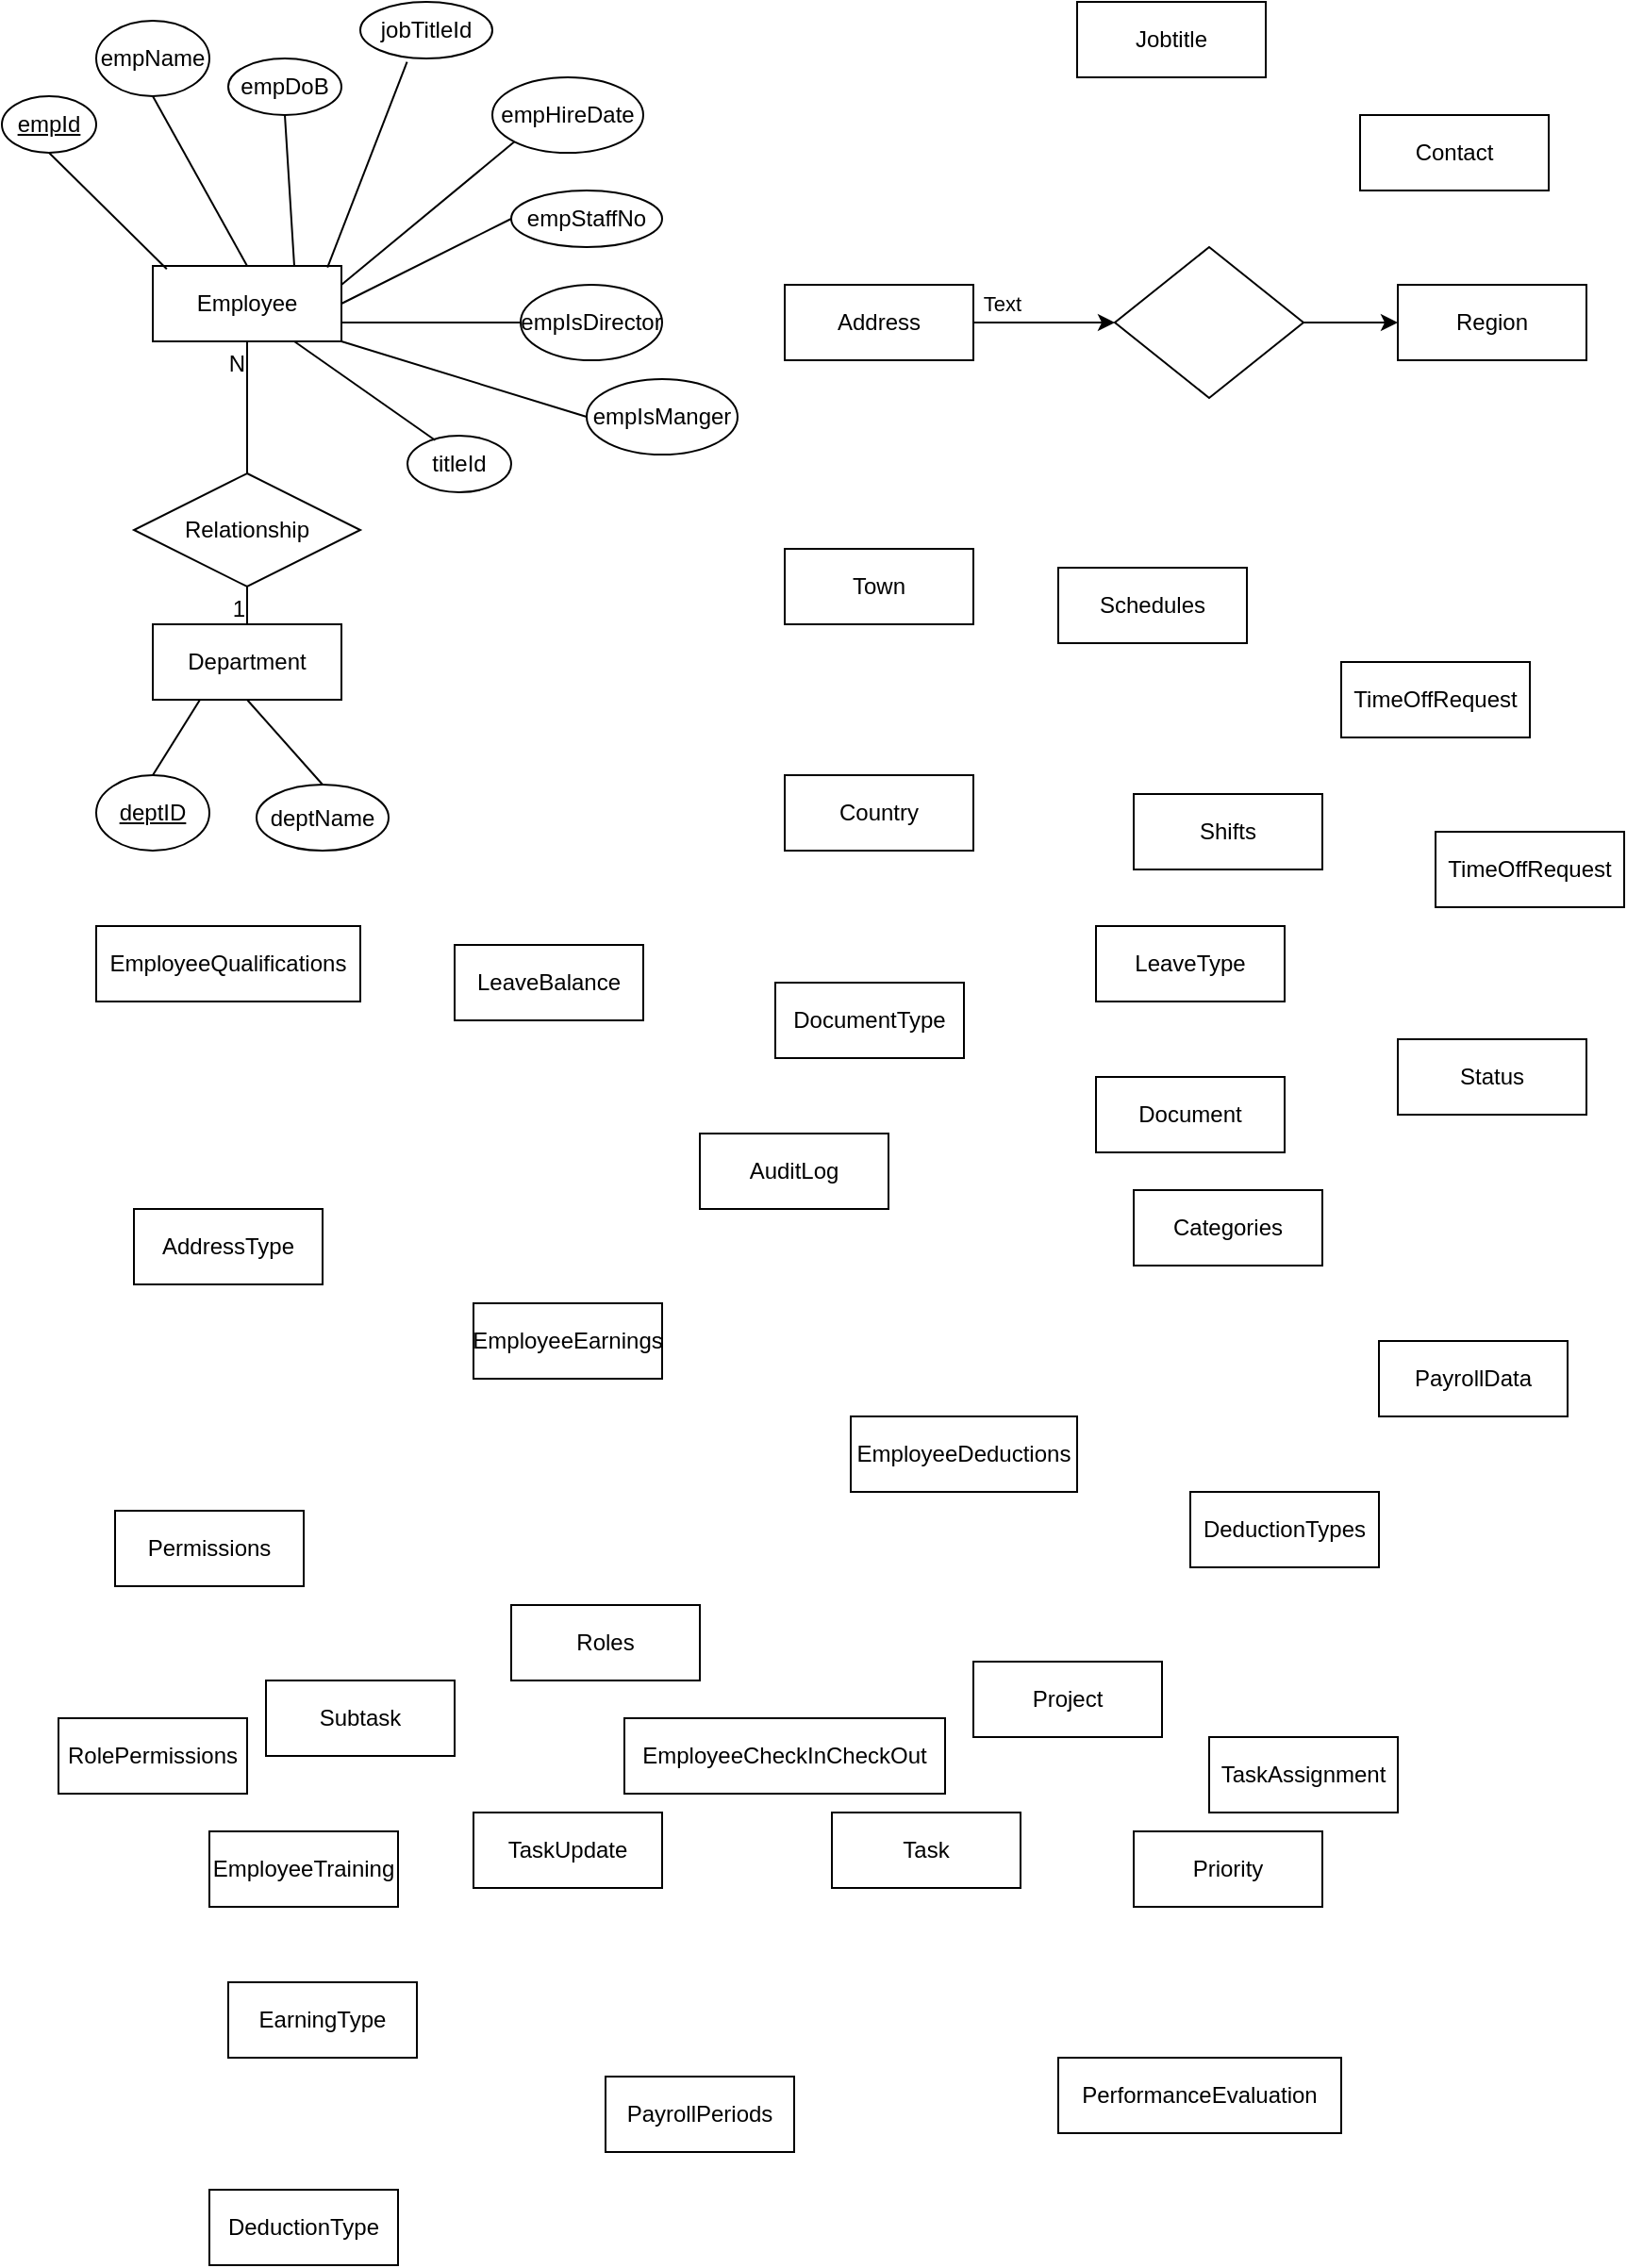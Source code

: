 <mxfile version="24.0.7" type="github">
  <diagram id="R2lEEEUBdFMjLlhIrx00" name="Page-1">
    <mxGraphModel dx="885" dy="535" grid="1" gridSize="10" guides="1" tooltips="1" connect="1" arrows="1" fold="1" page="1" pageScale="1" pageWidth="1100" pageHeight="850" math="0" shadow="0" extFonts="Permanent Marker^https://fonts.googleapis.com/css?family=Permanent+Marker">
      <root>
        <mxCell id="0" />
        <mxCell id="1" parent="0" />
        <mxCell id="jvm0_4f4kA9kSQbvEdQE-1" value="Employee" style="whiteSpace=wrap;html=1;align=center;" vertex="1" parent="1">
          <mxGeometry x="90" y="160" width="100" height="40" as="geometry" />
        </mxCell>
        <mxCell id="jvm0_4f4kA9kSQbvEdQE-2" value="Department" style="whiteSpace=wrap;html=1;align=center;" vertex="1" parent="1">
          <mxGeometry x="90" y="350" width="100" height="40" as="geometry" />
        </mxCell>
        <mxCell id="jvm0_4f4kA9kSQbvEdQE-3" value="Relationship" style="shape=rhombus;perimeter=rhombusPerimeter;whiteSpace=wrap;html=1;align=center;" vertex="1" parent="1">
          <mxGeometry x="80" y="270" width="120" height="60" as="geometry" />
        </mxCell>
        <mxCell id="jvm0_4f4kA9kSQbvEdQE-4" value="" style="endArrow=none;html=1;rounded=0;exitX=0.5;exitY=1;exitDx=0;exitDy=0;entryX=0.5;entryY=0;entryDx=0;entryDy=0;" edge="1" parent="1" source="jvm0_4f4kA9kSQbvEdQE-3" target="jvm0_4f4kA9kSQbvEdQE-2">
          <mxGeometry relative="1" as="geometry">
            <mxPoint x="350" y="340" as="sourcePoint" />
            <mxPoint x="510" y="340" as="targetPoint" />
          </mxGeometry>
        </mxCell>
        <mxCell id="jvm0_4f4kA9kSQbvEdQE-5" value="1" style="resizable=0;html=1;whiteSpace=wrap;align=right;verticalAlign=bottom;" connectable="0" vertex="1" parent="jvm0_4f4kA9kSQbvEdQE-4">
          <mxGeometry x="1" relative="1" as="geometry" />
        </mxCell>
        <mxCell id="jvm0_4f4kA9kSQbvEdQE-6" value="" style="endArrow=none;html=1;rounded=0;exitX=0.5;exitY=0;exitDx=0;exitDy=0;entryX=0.5;entryY=1;entryDx=0;entryDy=0;" edge="1" parent="1" source="jvm0_4f4kA9kSQbvEdQE-3" target="jvm0_4f4kA9kSQbvEdQE-1">
          <mxGeometry relative="1" as="geometry">
            <mxPoint x="350" y="340" as="sourcePoint" />
            <mxPoint x="510" y="340" as="targetPoint" />
          </mxGeometry>
        </mxCell>
        <mxCell id="jvm0_4f4kA9kSQbvEdQE-7" value="N" style="resizable=0;html=1;whiteSpace=wrap;align=right;verticalAlign=bottom;direction=south;" connectable="0" vertex="1" parent="jvm0_4f4kA9kSQbvEdQE-6">
          <mxGeometry x="1" relative="1" as="geometry">
            <mxPoint y="20" as="offset" />
          </mxGeometry>
        </mxCell>
        <mxCell id="jvm0_4f4kA9kSQbvEdQE-8" value="Jobtitle" style="whiteSpace=wrap;html=1;align=center;" vertex="1" parent="1">
          <mxGeometry x="580" y="20" width="100" height="40" as="geometry" />
        </mxCell>
        <mxCell id="jvm0_4f4kA9kSQbvEdQE-54" value="" style="edgeStyle=orthogonalEdgeStyle;rounded=0;orthogonalLoop=1;jettySize=auto;html=1;" edge="1" parent="1" source="jvm0_4f4kA9kSQbvEdQE-9" target="jvm0_4f4kA9kSQbvEdQE-53">
          <mxGeometry relative="1" as="geometry" />
        </mxCell>
        <mxCell id="jvm0_4f4kA9kSQbvEdQE-56" value="Text" style="edgeLabel;html=1;align=center;verticalAlign=middle;resizable=0;points=[];" vertex="1" connectable="0" parent="jvm0_4f4kA9kSQbvEdQE-54">
          <mxGeometry x="-0.466" y="-2" relative="1" as="geometry">
            <mxPoint x="-5" y="-12" as="offset" />
          </mxGeometry>
        </mxCell>
        <mxCell id="jvm0_4f4kA9kSQbvEdQE-9" value="Address" style="whiteSpace=wrap;html=1;align=center;" vertex="1" parent="1">
          <mxGeometry x="425" y="170" width="100" height="40" as="geometry" />
        </mxCell>
        <mxCell id="jvm0_4f4kA9kSQbvEdQE-11" value="Contact" style="whiteSpace=wrap;html=1;align=center;" vertex="1" parent="1">
          <mxGeometry x="730" y="80" width="100" height="40" as="geometry" />
        </mxCell>
        <mxCell id="jvm0_4f4kA9kSQbvEdQE-12" value="Region" style="whiteSpace=wrap;html=1;align=center;" vertex="1" parent="1">
          <mxGeometry x="750" y="170" width="100" height="40" as="geometry" />
        </mxCell>
        <mxCell id="jvm0_4f4kA9kSQbvEdQE-13" value="Town" style="whiteSpace=wrap;html=1;align=center;" vertex="1" parent="1">
          <mxGeometry x="425" y="310" width="100" height="40" as="geometry" />
        </mxCell>
        <mxCell id="jvm0_4f4kA9kSQbvEdQE-14" value="TimeOffRequest" style="whiteSpace=wrap;html=1;align=center;" vertex="1" parent="1">
          <mxGeometry x="720" y="370" width="100" height="40" as="geometry" />
        </mxCell>
        <mxCell id="jvm0_4f4kA9kSQbvEdQE-15" value="Country" style="whiteSpace=wrap;html=1;align=center;" vertex="1" parent="1">
          <mxGeometry x="425" y="430" width="100" height="40" as="geometry" />
        </mxCell>
        <mxCell id="jvm0_4f4kA9kSQbvEdQE-16" value="Categories" style="whiteSpace=wrap;html=1;align=center;" vertex="1" parent="1">
          <mxGeometry x="610" y="650" width="100" height="40" as="geometry" />
        </mxCell>
        <mxCell id="jvm0_4f4kA9kSQbvEdQE-17" value="AddressType" style="whiteSpace=wrap;html=1;align=center;" vertex="1" parent="1">
          <mxGeometry x="80" y="660" width="100" height="40" as="geometry" />
        </mxCell>
        <mxCell id="jvm0_4f4kA9kSQbvEdQE-18" value="Shifts" style="whiteSpace=wrap;html=1;align=center;" vertex="1" parent="1">
          <mxGeometry x="610" y="440" width="100" height="40" as="geometry" />
        </mxCell>
        <mxCell id="jvm0_4f4kA9kSQbvEdQE-19" value="Schedules" style="whiteSpace=wrap;html=1;align=center;" vertex="1" parent="1">
          <mxGeometry x="570" y="320" width="100" height="40" as="geometry" />
        </mxCell>
        <mxCell id="jvm0_4f4kA9kSQbvEdQE-20" value="AuditLog" style="whiteSpace=wrap;html=1;align=center;" vertex="1" parent="1">
          <mxGeometry x="380" y="620" width="100" height="40" as="geometry" />
        </mxCell>
        <mxCell id="jvm0_4f4kA9kSQbvEdQE-21" value="Status" style="whiteSpace=wrap;html=1;align=center;" vertex="1" parent="1">
          <mxGeometry x="750" y="570" width="100" height="40" as="geometry" />
        </mxCell>
        <mxCell id="jvm0_4f4kA9kSQbvEdQE-22" value="EmployeeQualifications" style="whiteSpace=wrap;html=1;align=center;" vertex="1" parent="1">
          <mxGeometry x="60" y="510" width="140" height="40" as="geometry" />
        </mxCell>
        <mxCell id="jvm0_4f4kA9kSQbvEdQE-23" value="LeaveBalance" style="whiteSpace=wrap;html=1;align=center;" vertex="1" parent="1">
          <mxGeometry x="250" y="520" width="100" height="40" as="geometry" />
        </mxCell>
        <mxCell id="jvm0_4f4kA9kSQbvEdQE-24" value="LeaveType" style="whiteSpace=wrap;html=1;align=center;" vertex="1" parent="1">
          <mxGeometry x="590" y="510" width="100" height="40" as="geometry" />
        </mxCell>
        <mxCell id="jvm0_4f4kA9kSQbvEdQE-25" value="TimeOffRequest" style="whiteSpace=wrap;html=1;align=center;" vertex="1" parent="1">
          <mxGeometry x="770" y="460" width="100" height="40" as="geometry" />
        </mxCell>
        <mxCell id="jvm0_4f4kA9kSQbvEdQE-26" value="DocumentType" style="whiteSpace=wrap;html=1;align=center;" vertex="1" parent="1">
          <mxGeometry x="420" y="540" width="100" height="40" as="geometry" />
        </mxCell>
        <mxCell id="jvm0_4f4kA9kSQbvEdQE-27" value="Document" style="whiteSpace=wrap;html=1;align=center;" vertex="1" parent="1">
          <mxGeometry x="590" y="590" width="100" height="40" as="geometry" />
        </mxCell>
        <mxCell id="jvm0_4f4kA9kSQbvEdQE-28" value="PayrollData" style="whiteSpace=wrap;html=1;align=center;" vertex="1" parent="1">
          <mxGeometry x="740" y="730" width="100" height="40" as="geometry" />
        </mxCell>
        <mxCell id="jvm0_4f4kA9kSQbvEdQE-29" value="RolePermissions" style="whiteSpace=wrap;html=1;align=center;" vertex="1" parent="1">
          <mxGeometry x="40" y="930" width="100" height="40" as="geometry" />
        </mxCell>
        <mxCell id="jvm0_4f4kA9kSQbvEdQE-30" value="Permissions" style="whiteSpace=wrap;html=1;align=center;" vertex="1" parent="1">
          <mxGeometry x="70" y="820" width="100" height="40" as="geometry" />
        </mxCell>
        <mxCell id="jvm0_4f4kA9kSQbvEdQE-31" value="Roles" style="whiteSpace=wrap;html=1;align=center;" vertex="1" parent="1">
          <mxGeometry x="280" y="870" width="100" height="40" as="geometry" />
        </mxCell>
        <mxCell id="jvm0_4f4kA9kSQbvEdQE-32" value="DeductionTypes" style="whiteSpace=wrap;html=1;align=center;" vertex="1" parent="1">
          <mxGeometry x="640" y="810" width="100" height="40" as="geometry" />
        </mxCell>
        <mxCell id="jvm0_4f4kA9kSQbvEdQE-33" value="EmployeeDeductions" style="whiteSpace=wrap;html=1;align=center;" vertex="1" parent="1">
          <mxGeometry x="460" y="770" width="120" height="40" as="geometry" />
        </mxCell>
        <mxCell id="jvm0_4f4kA9kSQbvEdQE-34" value="EmployeeEarnings" style="whiteSpace=wrap;html=1;align=center;" vertex="1" parent="1">
          <mxGeometry x="260" y="710" width="100" height="40" as="geometry" />
        </mxCell>
        <mxCell id="jvm0_4f4kA9kSQbvEdQE-35" value="Subtask" style="whiteSpace=wrap;html=1;align=center;" vertex="1" parent="1">
          <mxGeometry x="150" y="910" width="100" height="40" as="geometry" />
        </mxCell>
        <mxCell id="jvm0_4f4kA9kSQbvEdQE-36" value="TaskUpdate" style="whiteSpace=wrap;html=1;align=center;" vertex="1" parent="1">
          <mxGeometry x="260" y="980" width="100" height="40" as="geometry" />
        </mxCell>
        <mxCell id="jvm0_4f4kA9kSQbvEdQE-37" value="TaskAssignment" style="whiteSpace=wrap;html=1;align=center;" vertex="1" parent="1">
          <mxGeometry x="650" y="940" width="100" height="40" as="geometry" />
        </mxCell>
        <mxCell id="jvm0_4f4kA9kSQbvEdQE-38" value="Task" style="whiteSpace=wrap;html=1;align=center;" vertex="1" parent="1">
          <mxGeometry x="450" y="980" width="100" height="40" as="geometry" />
        </mxCell>
        <mxCell id="jvm0_4f4kA9kSQbvEdQE-39" value="Project" style="whiteSpace=wrap;html=1;align=center;" vertex="1" parent="1">
          <mxGeometry x="525" y="900" width="100" height="40" as="geometry" />
        </mxCell>
        <mxCell id="jvm0_4f4kA9kSQbvEdQE-41" value="EmployeeCheckInCheckOut" style="whiteSpace=wrap;html=1;align=center;" vertex="1" parent="1">
          <mxGeometry x="340" y="930" width="170" height="40" as="geometry" />
        </mxCell>
        <mxCell id="jvm0_4f4kA9kSQbvEdQE-42" value="Priority" style="whiteSpace=wrap;html=1;align=center;" vertex="1" parent="1">
          <mxGeometry x="610" y="990" width="100" height="40" as="geometry" />
        </mxCell>
        <mxCell id="jvm0_4f4kA9kSQbvEdQE-43" value="EmployeeTraining" style="whiteSpace=wrap;html=1;align=center;" vertex="1" parent="1">
          <mxGeometry x="120" y="990" width="100" height="40" as="geometry" />
        </mxCell>
        <mxCell id="jvm0_4f4kA9kSQbvEdQE-49" value="DeductionType" style="whiteSpace=wrap;html=1;align=center;" vertex="1" parent="1">
          <mxGeometry x="120" y="1180" width="100" height="40" as="geometry" />
        </mxCell>
        <mxCell id="jvm0_4f4kA9kSQbvEdQE-50" value="EarningType" style="whiteSpace=wrap;html=1;align=center;" vertex="1" parent="1">
          <mxGeometry x="130" y="1070" width="100" height="40" as="geometry" />
        </mxCell>
        <mxCell id="jvm0_4f4kA9kSQbvEdQE-51" value="PerformanceEvaluation" style="whiteSpace=wrap;html=1;align=center;" vertex="1" parent="1">
          <mxGeometry x="570" y="1110" width="150" height="40" as="geometry" />
        </mxCell>
        <mxCell id="jvm0_4f4kA9kSQbvEdQE-52" value="PayrollPeriods" style="whiteSpace=wrap;html=1;align=center;" vertex="1" parent="1">
          <mxGeometry x="330" y="1120" width="100" height="40" as="geometry" />
        </mxCell>
        <mxCell id="jvm0_4f4kA9kSQbvEdQE-55" style="edgeStyle=orthogonalEdgeStyle;rounded=0;orthogonalLoop=1;jettySize=auto;html=1;" edge="1" parent="1" source="jvm0_4f4kA9kSQbvEdQE-53" target="jvm0_4f4kA9kSQbvEdQE-12">
          <mxGeometry relative="1" as="geometry" />
        </mxCell>
        <mxCell id="jvm0_4f4kA9kSQbvEdQE-53" value="" style="rhombus;whiteSpace=wrap;html=1;" vertex="1" parent="1">
          <mxGeometry x="600" y="150" width="100" height="80" as="geometry" />
        </mxCell>
        <mxCell id="jvm0_4f4kA9kSQbvEdQE-58" value="empId" style="ellipse;whiteSpace=wrap;html=1;align=center;fontStyle=4;" vertex="1" parent="1">
          <mxGeometry x="10" y="70" width="50" height="30" as="geometry" />
        </mxCell>
        <mxCell id="jvm0_4f4kA9kSQbvEdQE-59" value="empName" style="ellipse;whiteSpace=wrap;html=1;align=center;" vertex="1" parent="1">
          <mxGeometry x="60" y="30" width="60" height="40" as="geometry" />
        </mxCell>
        <mxCell id="jvm0_4f4kA9kSQbvEdQE-60" value="empDoB" style="ellipse;whiteSpace=wrap;html=1;align=center;" vertex="1" parent="1">
          <mxGeometry x="130" y="50" width="60" height="30" as="geometry" />
        </mxCell>
        <mxCell id="jvm0_4f4kA9kSQbvEdQE-61" value="empIsManger" style="ellipse;whiteSpace=wrap;html=1;align=center;" vertex="1" parent="1">
          <mxGeometry x="320" y="220" width="80" height="40" as="geometry" />
        </mxCell>
        <mxCell id="jvm0_4f4kA9kSQbvEdQE-62" value="empIsDirector" style="ellipse;whiteSpace=wrap;html=1;align=center;" vertex="1" parent="1">
          <mxGeometry x="285" y="170" width="75" height="40" as="geometry" />
        </mxCell>
        <mxCell id="jvm0_4f4kA9kSQbvEdQE-63" value="empStaffNo" style="ellipse;whiteSpace=wrap;html=1;align=center;" vertex="1" parent="1">
          <mxGeometry x="280" y="120" width="80" height="30" as="geometry" />
        </mxCell>
        <mxCell id="jvm0_4f4kA9kSQbvEdQE-64" value="titleId" style="ellipse;whiteSpace=wrap;html=1;align=center;" vertex="1" parent="1">
          <mxGeometry x="225" y="250" width="55" height="30" as="geometry" />
        </mxCell>
        <mxCell id="jvm0_4f4kA9kSQbvEdQE-65" value="jobTitleId" style="ellipse;whiteSpace=wrap;html=1;align=center;" vertex="1" parent="1">
          <mxGeometry x="200" y="20" width="70" height="30" as="geometry" />
        </mxCell>
        <mxCell id="jvm0_4f4kA9kSQbvEdQE-66" value="" style="endArrow=none;html=1;rounded=0;exitX=0.5;exitY=1;exitDx=0;exitDy=0;entryX=0.074;entryY=0.04;entryDx=0;entryDy=0;entryPerimeter=0;" edge="1" parent="1" source="jvm0_4f4kA9kSQbvEdQE-58" target="jvm0_4f4kA9kSQbvEdQE-1">
          <mxGeometry relative="1" as="geometry">
            <mxPoint x="220" y="320" as="sourcePoint" />
            <mxPoint x="163" y="208" as="targetPoint" />
          </mxGeometry>
        </mxCell>
        <mxCell id="jvm0_4f4kA9kSQbvEdQE-67" value="" style="endArrow=none;html=1;rounded=0;exitX=0.5;exitY=1;exitDx=0;exitDy=0;entryX=0.5;entryY=0;entryDx=0;entryDy=0;" edge="1" parent="1" source="jvm0_4f4kA9kSQbvEdQE-59" target="jvm0_4f4kA9kSQbvEdQE-1">
          <mxGeometry relative="1" as="geometry">
            <mxPoint x="75" y="125" as="sourcePoint" />
            <mxPoint x="173" y="218" as="targetPoint" />
          </mxGeometry>
        </mxCell>
        <mxCell id="jvm0_4f4kA9kSQbvEdQE-68" value="" style="endArrow=none;html=1;rounded=0;exitX=0.5;exitY=1;exitDx=0;exitDy=0;entryX=0.75;entryY=0;entryDx=0;entryDy=0;" edge="1" parent="1" source="jvm0_4f4kA9kSQbvEdQE-60" target="jvm0_4f4kA9kSQbvEdQE-1">
          <mxGeometry relative="1" as="geometry">
            <mxPoint x="220" y="320" as="sourcePoint" />
            <mxPoint x="380" y="320" as="targetPoint" />
          </mxGeometry>
        </mxCell>
        <mxCell id="jvm0_4f4kA9kSQbvEdQE-69" value="deptID" style="ellipse;whiteSpace=wrap;html=1;align=center;fontStyle=4;" vertex="1" parent="1">
          <mxGeometry x="60" y="430" width="60" height="40" as="geometry" />
        </mxCell>
        <mxCell id="jvm0_4f4kA9kSQbvEdQE-70" value="deptName" style="ellipse;whiteSpace=wrap;html=1;align=center;" vertex="1" parent="1">
          <mxGeometry x="145" y="435" width="70" height="35" as="geometry" />
        </mxCell>
        <mxCell id="jvm0_4f4kA9kSQbvEdQE-71" value="empHireDate" style="ellipse;whiteSpace=wrap;html=1;align=center;" vertex="1" parent="1">
          <mxGeometry x="270" y="60" width="80" height="40" as="geometry" />
        </mxCell>
        <mxCell id="jvm0_4f4kA9kSQbvEdQE-74" value="" style="endArrow=none;html=1;rounded=0;exitX=0.5;exitY=0;exitDx=0;exitDy=0;entryX=0.25;entryY=1;entryDx=0;entryDy=0;" edge="1" parent="1" source="jvm0_4f4kA9kSQbvEdQE-69" target="jvm0_4f4kA9kSQbvEdQE-2">
          <mxGeometry relative="1" as="geometry">
            <mxPoint x="220" y="310" as="sourcePoint" />
            <mxPoint x="380" y="310" as="targetPoint" />
          </mxGeometry>
        </mxCell>
        <mxCell id="jvm0_4f4kA9kSQbvEdQE-75" value="" style="endArrow=none;html=1;rounded=0;exitX=0.5;exitY=0;exitDx=0;exitDy=0;entryX=0.5;entryY=1;entryDx=0;entryDy=0;" edge="1" parent="1" source="jvm0_4f4kA9kSQbvEdQE-70" target="jvm0_4f4kA9kSQbvEdQE-2">
          <mxGeometry relative="1" as="geometry">
            <mxPoint x="60" y="440" as="sourcePoint" />
            <mxPoint x="85" y="400" as="targetPoint" />
          </mxGeometry>
        </mxCell>
        <mxCell id="jvm0_4f4kA9kSQbvEdQE-80" value="" style="endArrow=none;html=1;rounded=0;exitX=0;exitY=1;exitDx=0;exitDy=0;entryX=1;entryY=0.25;entryDx=0;entryDy=0;" edge="1" parent="1" source="jvm0_4f4kA9kSQbvEdQE-71" target="jvm0_4f4kA9kSQbvEdQE-1">
          <mxGeometry relative="1" as="geometry">
            <mxPoint x="170" y="90" as="sourcePoint" />
            <mxPoint x="135" y="160" as="targetPoint" />
          </mxGeometry>
        </mxCell>
        <mxCell id="jvm0_4f4kA9kSQbvEdQE-81" value="" style="endArrow=none;html=1;rounded=0;exitX=0;exitY=0.5;exitDx=0;exitDy=0;entryX=1;entryY=0.5;entryDx=0;entryDy=0;" edge="1" parent="1" source="jvm0_4f4kA9kSQbvEdQE-63" target="jvm0_4f4kA9kSQbvEdQE-1">
          <mxGeometry relative="1" as="geometry">
            <mxPoint x="180" y="100" as="sourcePoint" />
            <mxPoint x="145" y="170" as="targetPoint" />
          </mxGeometry>
        </mxCell>
        <mxCell id="jvm0_4f4kA9kSQbvEdQE-82" value="" style="endArrow=none;html=1;rounded=0;exitX=0;exitY=0.5;exitDx=0;exitDy=0;entryX=1;entryY=0.75;entryDx=0;entryDy=0;" edge="1" parent="1" source="jvm0_4f4kA9kSQbvEdQE-62" target="jvm0_4f4kA9kSQbvEdQE-1">
          <mxGeometry relative="1" as="geometry">
            <mxPoint x="190" y="110" as="sourcePoint" />
            <mxPoint x="155" y="180" as="targetPoint" />
          </mxGeometry>
        </mxCell>
        <mxCell id="jvm0_4f4kA9kSQbvEdQE-83" value="" style="endArrow=none;html=1;rounded=0;exitX=0.75;exitY=1;exitDx=0;exitDy=0;entryX=0.266;entryY=0.08;entryDx=0;entryDy=0;entryPerimeter=0;" edge="1" parent="1" source="jvm0_4f4kA9kSQbvEdQE-1" target="jvm0_4f4kA9kSQbvEdQE-64">
          <mxGeometry relative="1" as="geometry">
            <mxPoint x="200" y="120" as="sourcePoint" />
            <mxPoint x="165" y="190" as="targetPoint" />
          </mxGeometry>
        </mxCell>
        <mxCell id="jvm0_4f4kA9kSQbvEdQE-84" value="" style="endArrow=none;html=1;rounded=0;exitX=0.354;exitY=1.06;exitDx=0;exitDy=0;entryX=0.926;entryY=0.02;entryDx=0;entryDy=0;exitPerimeter=0;entryPerimeter=0;" edge="1" parent="1" source="jvm0_4f4kA9kSQbvEdQE-65" target="jvm0_4f4kA9kSQbvEdQE-1">
          <mxGeometry relative="1" as="geometry">
            <mxPoint x="210" y="130" as="sourcePoint" />
            <mxPoint x="175" y="200" as="targetPoint" />
          </mxGeometry>
        </mxCell>
        <mxCell id="jvm0_4f4kA9kSQbvEdQE-87" value="" style="endArrow=none;html=1;rounded=0;exitX=1;exitY=1;exitDx=0;exitDy=0;entryX=0;entryY=0.5;entryDx=0;entryDy=0;" edge="1" parent="1" source="jvm0_4f4kA9kSQbvEdQE-1" target="jvm0_4f4kA9kSQbvEdQE-61">
          <mxGeometry relative="1" as="geometry">
            <mxPoint x="175" y="210" as="sourcePoint" />
            <mxPoint x="262" y="263" as="targetPoint" />
          </mxGeometry>
        </mxCell>
      </root>
    </mxGraphModel>
  </diagram>
</mxfile>
